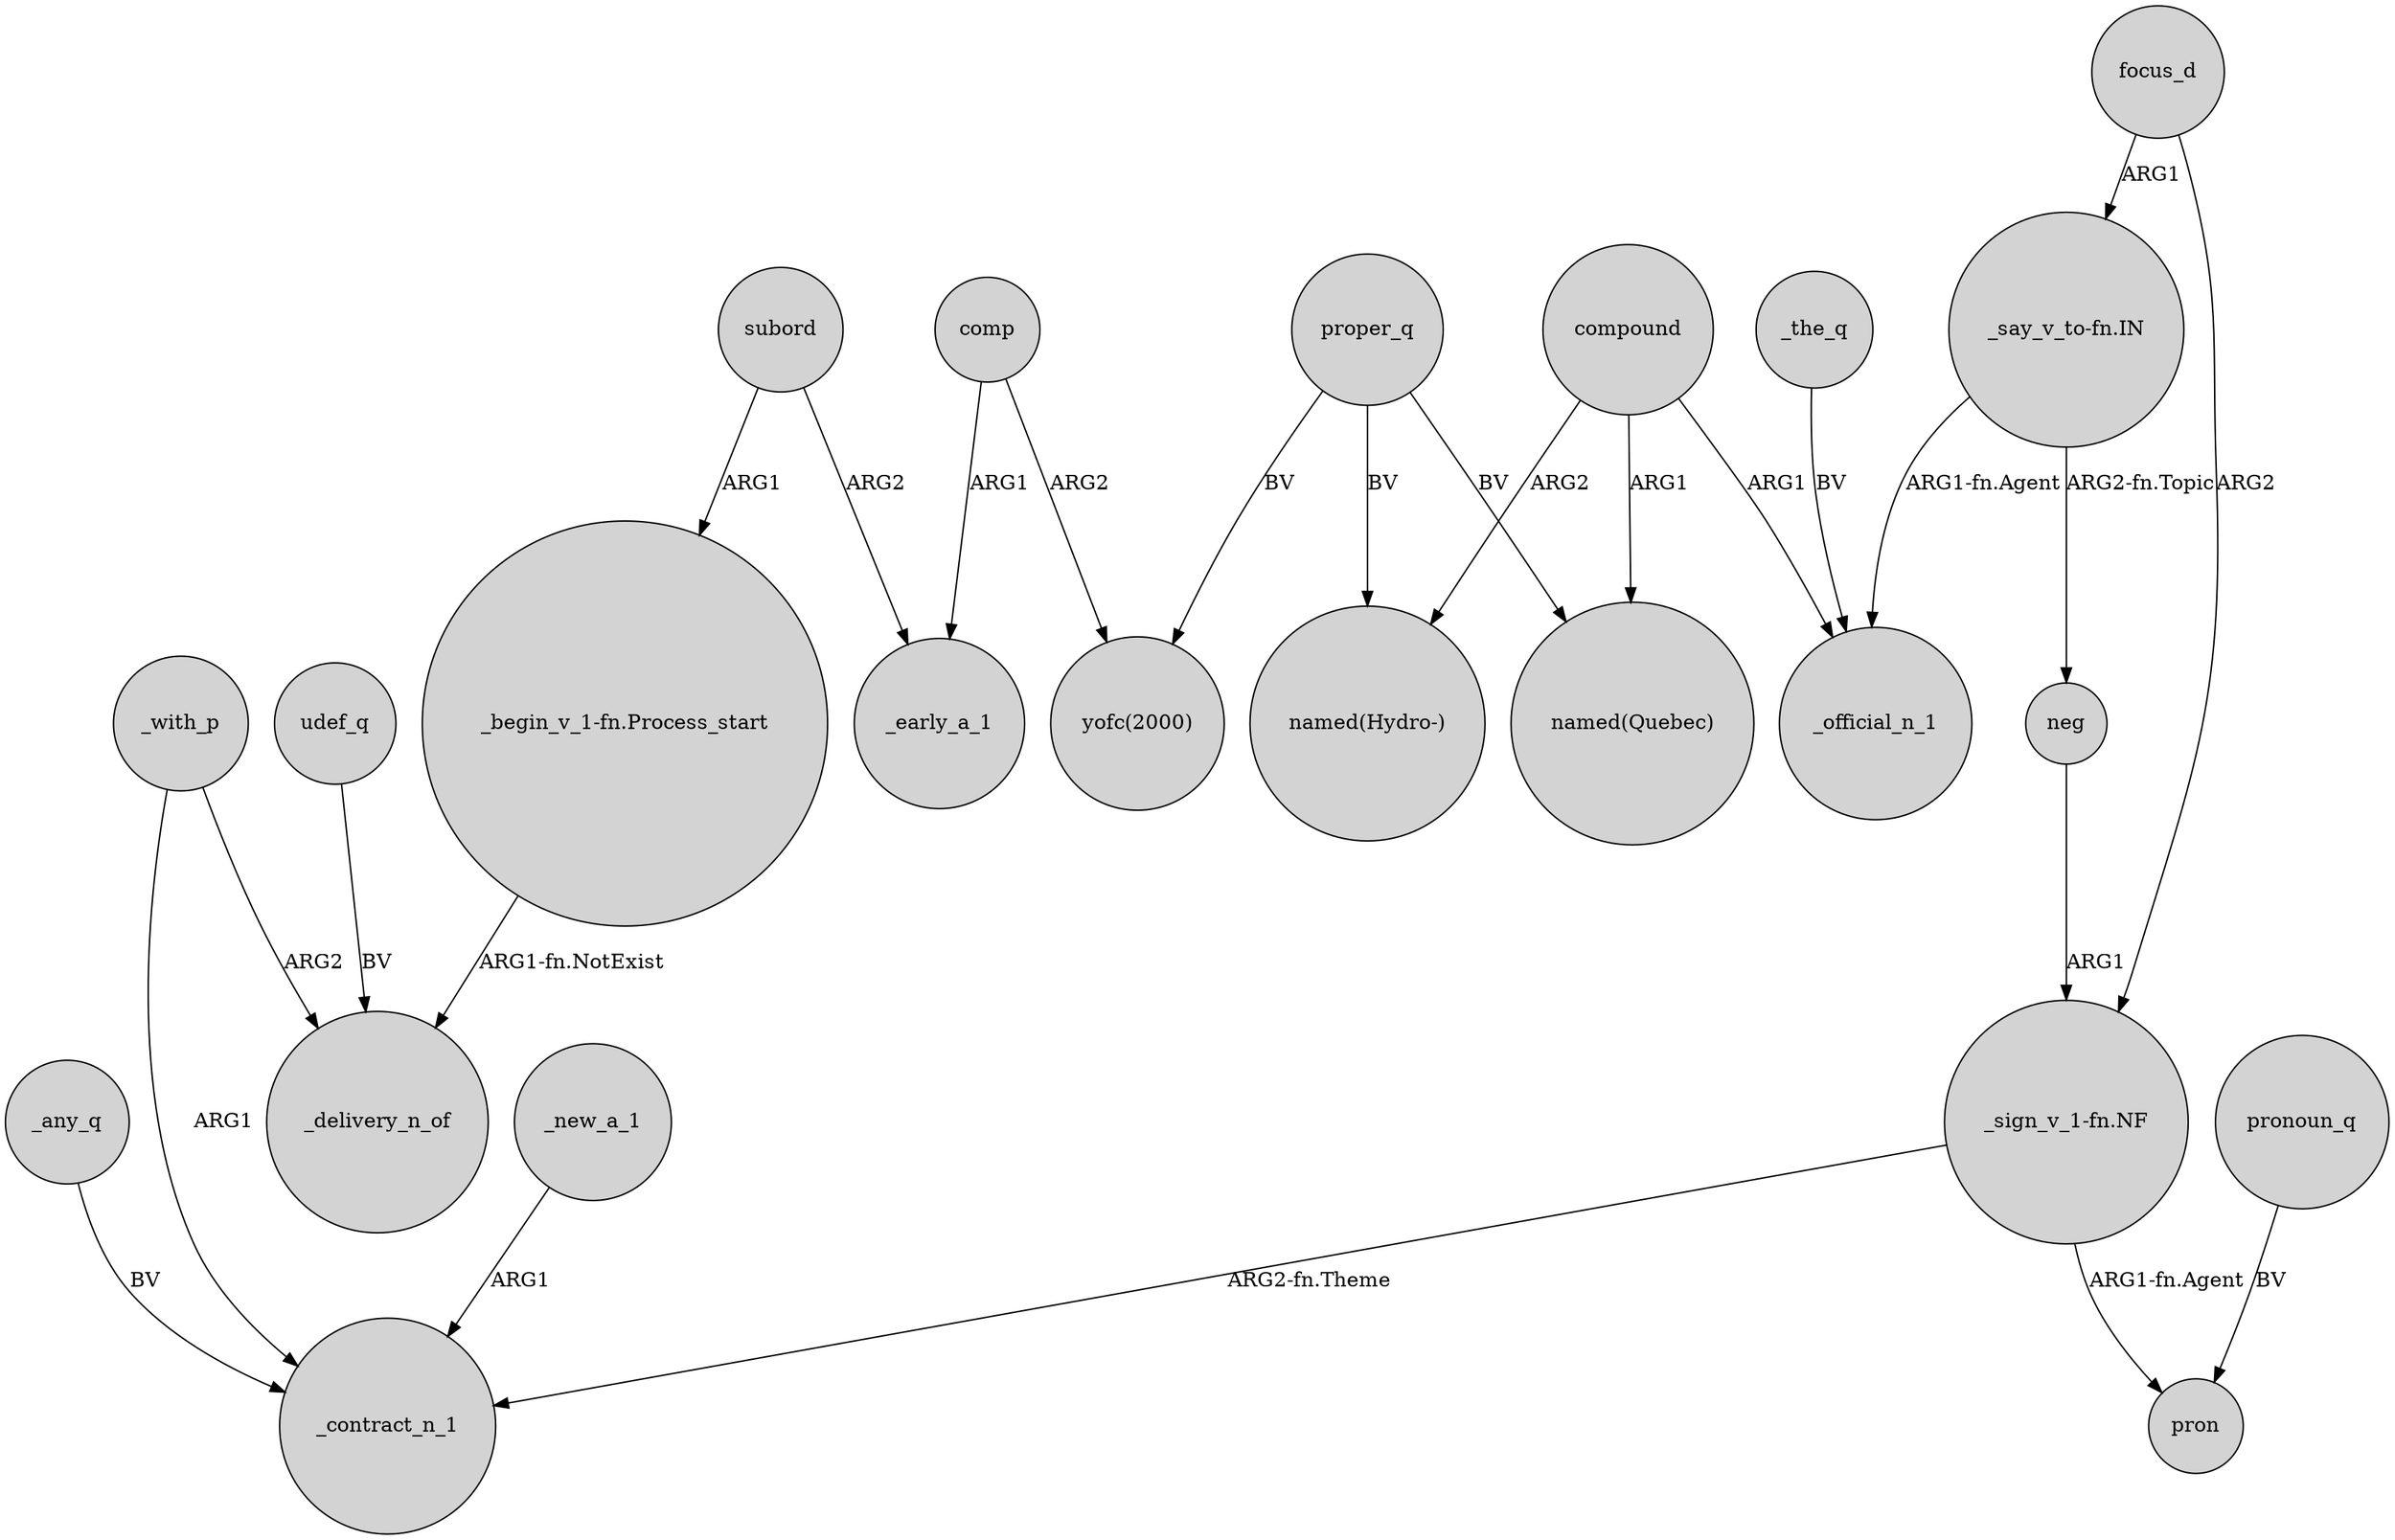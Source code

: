 digraph {
	node [shape=circle style=filled]
	_any_q -> _contract_n_1 [label=BV]
	_the_q -> _official_n_1 [label=BV]
	udef_q -> _delivery_n_of [label=BV]
	"_say_v_to-fn.IN" -> _official_n_1 [label="ARG1-fn.Agent"]
	proper_q -> "named(Quebec)" [label=BV]
	compound -> "named(Quebec)" [label=ARG1]
	proper_q -> "named(Hydro-)" [label=BV]
	proper_q -> "yofc(2000)" [label=BV]
	pronoun_q -> pron [label=BV]
	_with_p -> _delivery_n_of [label=ARG2]
	"_sign_v_1-fn.NF" -> pron [label="ARG1-fn.Agent"]
	focus_d -> "_sign_v_1-fn.NF" [label=ARG2]
	"_begin_v_1-fn.Process_start" -> _delivery_n_of [label="ARG1-fn.NotExist"]
	_with_p -> _contract_n_1 [label=ARG1]
	compound -> _official_n_1 [label=ARG1]
	"_sign_v_1-fn.NF" -> _contract_n_1 [label="ARG2-fn.Theme"]
	"_say_v_to-fn.IN" -> neg [label="ARG2-fn.Topic"]
	subord -> "_begin_v_1-fn.Process_start" [label=ARG1]
	comp -> "yofc(2000)" [label=ARG2]
	compound -> "named(Hydro-)" [label=ARG2]
	neg -> "_sign_v_1-fn.NF" [label=ARG1]
	_new_a_1 -> _contract_n_1 [label=ARG1]
	comp -> _early_a_1 [label=ARG1]
	subord -> _early_a_1 [label=ARG2]
	focus_d -> "_say_v_to-fn.IN" [label=ARG1]
}
